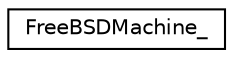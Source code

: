 digraph "Graphical Class Hierarchy"
{
  edge [fontname="Helvetica",fontsize="10",labelfontname="Helvetica",labelfontsize="10"];
  node [fontname="Helvetica",fontsize="10",shape=record];
  rankdir="LR";
  Node0 [label="FreeBSDMachine_",height=0.2,width=0.4,color="black", fillcolor="white", style="filled",URL="$structFreeBSDMachine__.html"];
}
